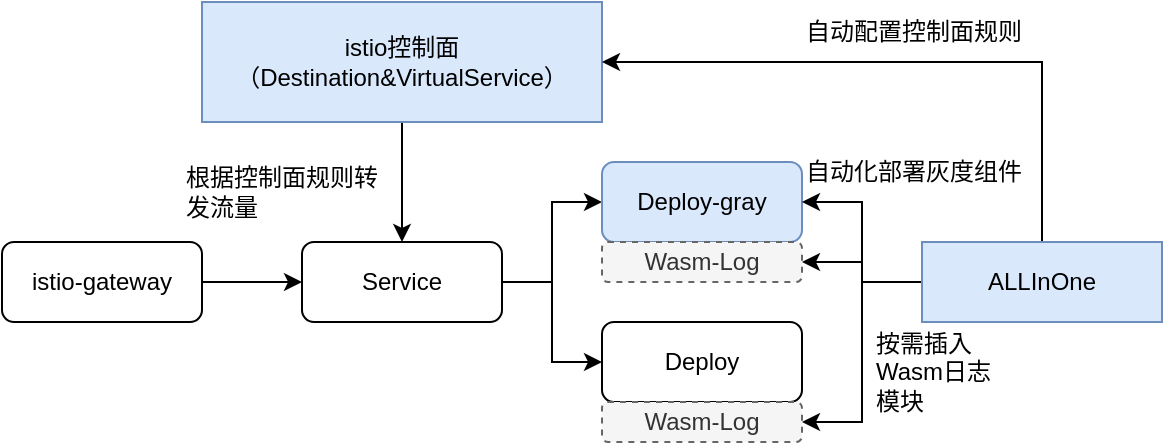 <mxfile version="18.1.3" type="github">
  <diagram id="v-BgD73jG9vohkOo6Npx" name="Page-1">
    <mxGraphModel dx="1186" dy="642" grid="1" gridSize="10" guides="1" tooltips="1" connect="1" arrows="1" fold="1" page="1" pageScale="1" pageWidth="827" pageHeight="1169" math="0" shadow="0">
      <root>
        <mxCell id="0" />
        <mxCell id="1" parent="0" />
        <mxCell id="61qv3UCJ7zgybfS_xquZ-5" style="edgeStyle=orthogonalEdgeStyle;rounded=0;orthogonalLoop=1;jettySize=auto;html=1;" edge="1" parent="1" source="61qv3UCJ7zgybfS_xquZ-1" target="61qv3UCJ7zgybfS_xquZ-2">
          <mxGeometry relative="1" as="geometry" />
        </mxCell>
        <mxCell id="61qv3UCJ7zgybfS_xquZ-1" value="istio控制面（Destination&amp;amp;VirtualService）" style="rounded=0;whiteSpace=wrap;html=1;fillColor=#dae8fc;strokeColor=#6c8ebf;" vertex="1" parent="1">
          <mxGeometry x="200" y="120" width="200" height="60" as="geometry" />
        </mxCell>
        <mxCell id="61qv3UCJ7zgybfS_xquZ-10" style="edgeStyle=orthogonalEdgeStyle;rounded=0;orthogonalLoop=1;jettySize=auto;html=1;entryX=0;entryY=0.5;entryDx=0;entryDy=0;" edge="1" parent="1" source="61qv3UCJ7zgybfS_xquZ-2" target="61qv3UCJ7zgybfS_xquZ-8">
          <mxGeometry relative="1" as="geometry" />
        </mxCell>
        <mxCell id="61qv3UCJ7zgybfS_xquZ-11" style="edgeStyle=orthogonalEdgeStyle;rounded=0;orthogonalLoop=1;jettySize=auto;html=1;" edge="1" parent="1" source="61qv3UCJ7zgybfS_xquZ-2" target="61qv3UCJ7zgybfS_xquZ-9">
          <mxGeometry relative="1" as="geometry" />
        </mxCell>
        <mxCell id="61qv3UCJ7zgybfS_xquZ-2" value="Service" style="rounded=1;whiteSpace=wrap;html=1;" vertex="1" parent="1">
          <mxGeometry x="250" y="240" width="100" height="40" as="geometry" />
        </mxCell>
        <mxCell id="61qv3UCJ7zgybfS_xquZ-4" style="edgeStyle=orthogonalEdgeStyle;rounded=0;orthogonalLoop=1;jettySize=auto;html=1;entryX=0;entryY=0.5;entryDx=0;entryDy=0;" edge="1" parent="1" source="61qv3UCJ7zgybfS_xquZ-3" target="61qv3UCJ7zgybfS_xquZ-2">
          <mxGeometry relative="1" as="geometry" />
        </mxCell>
        <mxCell id="61qv3UCJ7zgybfS_xquZ-3" value="istio-gateway" style="rounded=1;whiteSpace=wrap;html=1;" vertex="1" parent="1">
          <mxGeometry x="100" y="240" width="100" height="40" as="geometry" />
        </mxCell>
        <mxCell id="61qv3UCJ7zgybfS_xquZ-6" value="根据控制面规则转发流量" style="text;html=1;strokeColor=none;fillColor=none;align=left;verticalAlign=middle;whiteSpace=wrap;rounded=0;" vertex="1" parent="1">
          <mxGeometry x="190" y="200" width="100" height="30" as="geometry" />
        </mxCell>
        <mxCell id="61qv3UCJ7zgybfS_xquZ-8" value="Deploy-gray" style="rounded=1;whiteSpace=wrap;html=1;fillColor=#dae8fc;strokeColor=#6c8ebf;" vertex="1" parent="1">
          <mxGeometry x="400" y="200" width="100" height="40" as="geometry" />
        </mxCell>
        <mxCell id="61qv3UCJ7zgybfS_xquZ-9" value="Deploy" style="rounded=1;whiteSpace=wrap;html=1;" vertex="1" parent="1">
          <mxGeometry x="400" y="280" width="100" height="40" as="geometry" />
        </mxCell>
        <mxCell id="61qv3UCJ7zgybfS_xquZ-15" style="edgeStyle=orthogonalEdgeStyle;rounded=0;orthogonalLoop=1;jettySize=auto;html=1;entryX=1;entryY=0.5;entryDx=0;entryDy=0;" edge="1" parent="1" source="61qv3UCJ7zgybfS_xquZ-13" target="61qv3UCJ7zgybfS_xquZ-8">
          <mxGeometry relative="1" as="geometry" />
        </mxCell>
        <mxCell id="61qv3UCJ7zgybfS_xquZ-17" style="edgeStyle=orthogonalEdgeStyle;rounded=0;orthogonalLoop=1;jettySize=auto;html=1;entryX=1;entryY=0.5;entryDx=0;entryDy=0;" edge="1" parent="1" source="61qv3UCJ7zgybfS_xquZ-13" target="61qv3UCJ7zgybfS_xquZ-1">
          <mxGeometry relative="1" as="geometry">
            <Array as="points">
              <mxPoint x="620" y="150" />
            </Array>
          </mxGeometry>
        </mxCell>
        <mxCell id="61qv3UCJ7zgybfS_xquZ-24" style="edgeStyle=orthogonalEdgeStyle;rounded=0;orthogonalLoop=1;jettySize=auto;html=1;entryX=1;entryY=0.5;entryDx=0;entryDy=0;" edge="1" parent="1" source="61qv3UCJ7zgybfS_xquZ-13" target="61qv3UCJ7zgybfS_xquZ-23">
          <mxGeometry relative="1" as="geometry" />
        </mxCell>
        <mxCell id="61qv3UCJ7zgybfS_xquZ-25" style="edgeStyle=orthogonalEdgeStyle;rounded=0;orthogonalLoop=1;jettySize=auto;html=1;entryX=1;entryY=0.5;entryDx=0;entryDy=0;" edge="1" parent="1" source="61qv3UCJ7zgybfS_xquZ-13" target="61qv3UCJ7zgybfS_xquZ-21">
          <mxGeometry relative="1" as="geometry" />
        </mxCell>
        <mxCell id="61qv3UCJ7zgybfS_xquZ-13" value="ALLInOne" style="rounded=0;whiteSpace=wrap;html=1;fillColor=#dae8fc;strokeColor=#6c8ebf;" vertex="1" parent="1">
          <mxGeometry x="560" y="240" width="120" height="40" as="geometry" />
        </mxCell>
        <mxCell id="61qv3UCJ7zgybfS_xquZ-18" value="自动配置控制面规则" style="text;html=1;strokeColor=none;fillColor=none;align=left;verticalAlign=middle;whiteSpace=wrap;rounded=0;" vertex="1" parent="1">
          <mxGeometry x="500" y="120" width="130" height="30" as="geometry" />
        </mxCell>
        <mxCell id="61qv3UCJ7zgybfS_xquZ-19" value="自动化部署灰度组件" style="text;html=1;strokeColor=none;fillColor=none;align=left;verticalAlign=middle;whiteSpace=wrap;rounded=0;" vertex="1" parent="1">
          <mxGeometry x="500" y="190" width="130" height="30" as="geometry" />
        </mxCell>
        <mxCell id="61qv3UCJ7zgybfS_xquZ-21" value="Wasm-Log" style="rounded=1;whiteSpace=wrap;html=1;fillColor=#f5f5f5;dashed=1;fontColor=#333333;strokeColor=#666666;" vertex="1" parent="1">
          <mxGeometry x="400" y="240" width="100" height="20" as="geometry" />
        </mxCell>
        <mxCell id="61qv3UCJ7zgybfS_xquZ-23" value="Wasm-Log" style="rounded=1;whiteSpace=wrap;html=1;fillColor=#f5f5f5;dashed=1;fontColor=#333333;strokeColor=#666666;" vertex="1" parent="1">
          <mxGeometry x="400" y="320" width="100" height="20" as="geometry" />
        </mxCell>
        <mxCell id="61qv3UCJ7zgybfS_xquZ-26" value="按需插入Wasm日志模块" style="text;html=1;strokeColor=none;fillColor=none;align=left;verticalAlign=middle;whiteSpace=wrap;rounded=0;" vertex="1" parent="1">
          <mxGeometry x="535" y="290" width="60" height="30" as="geometry" />
        </mxCell>
      </root>
    </mxGraphModel>
  </diagram>
</mxfile>
